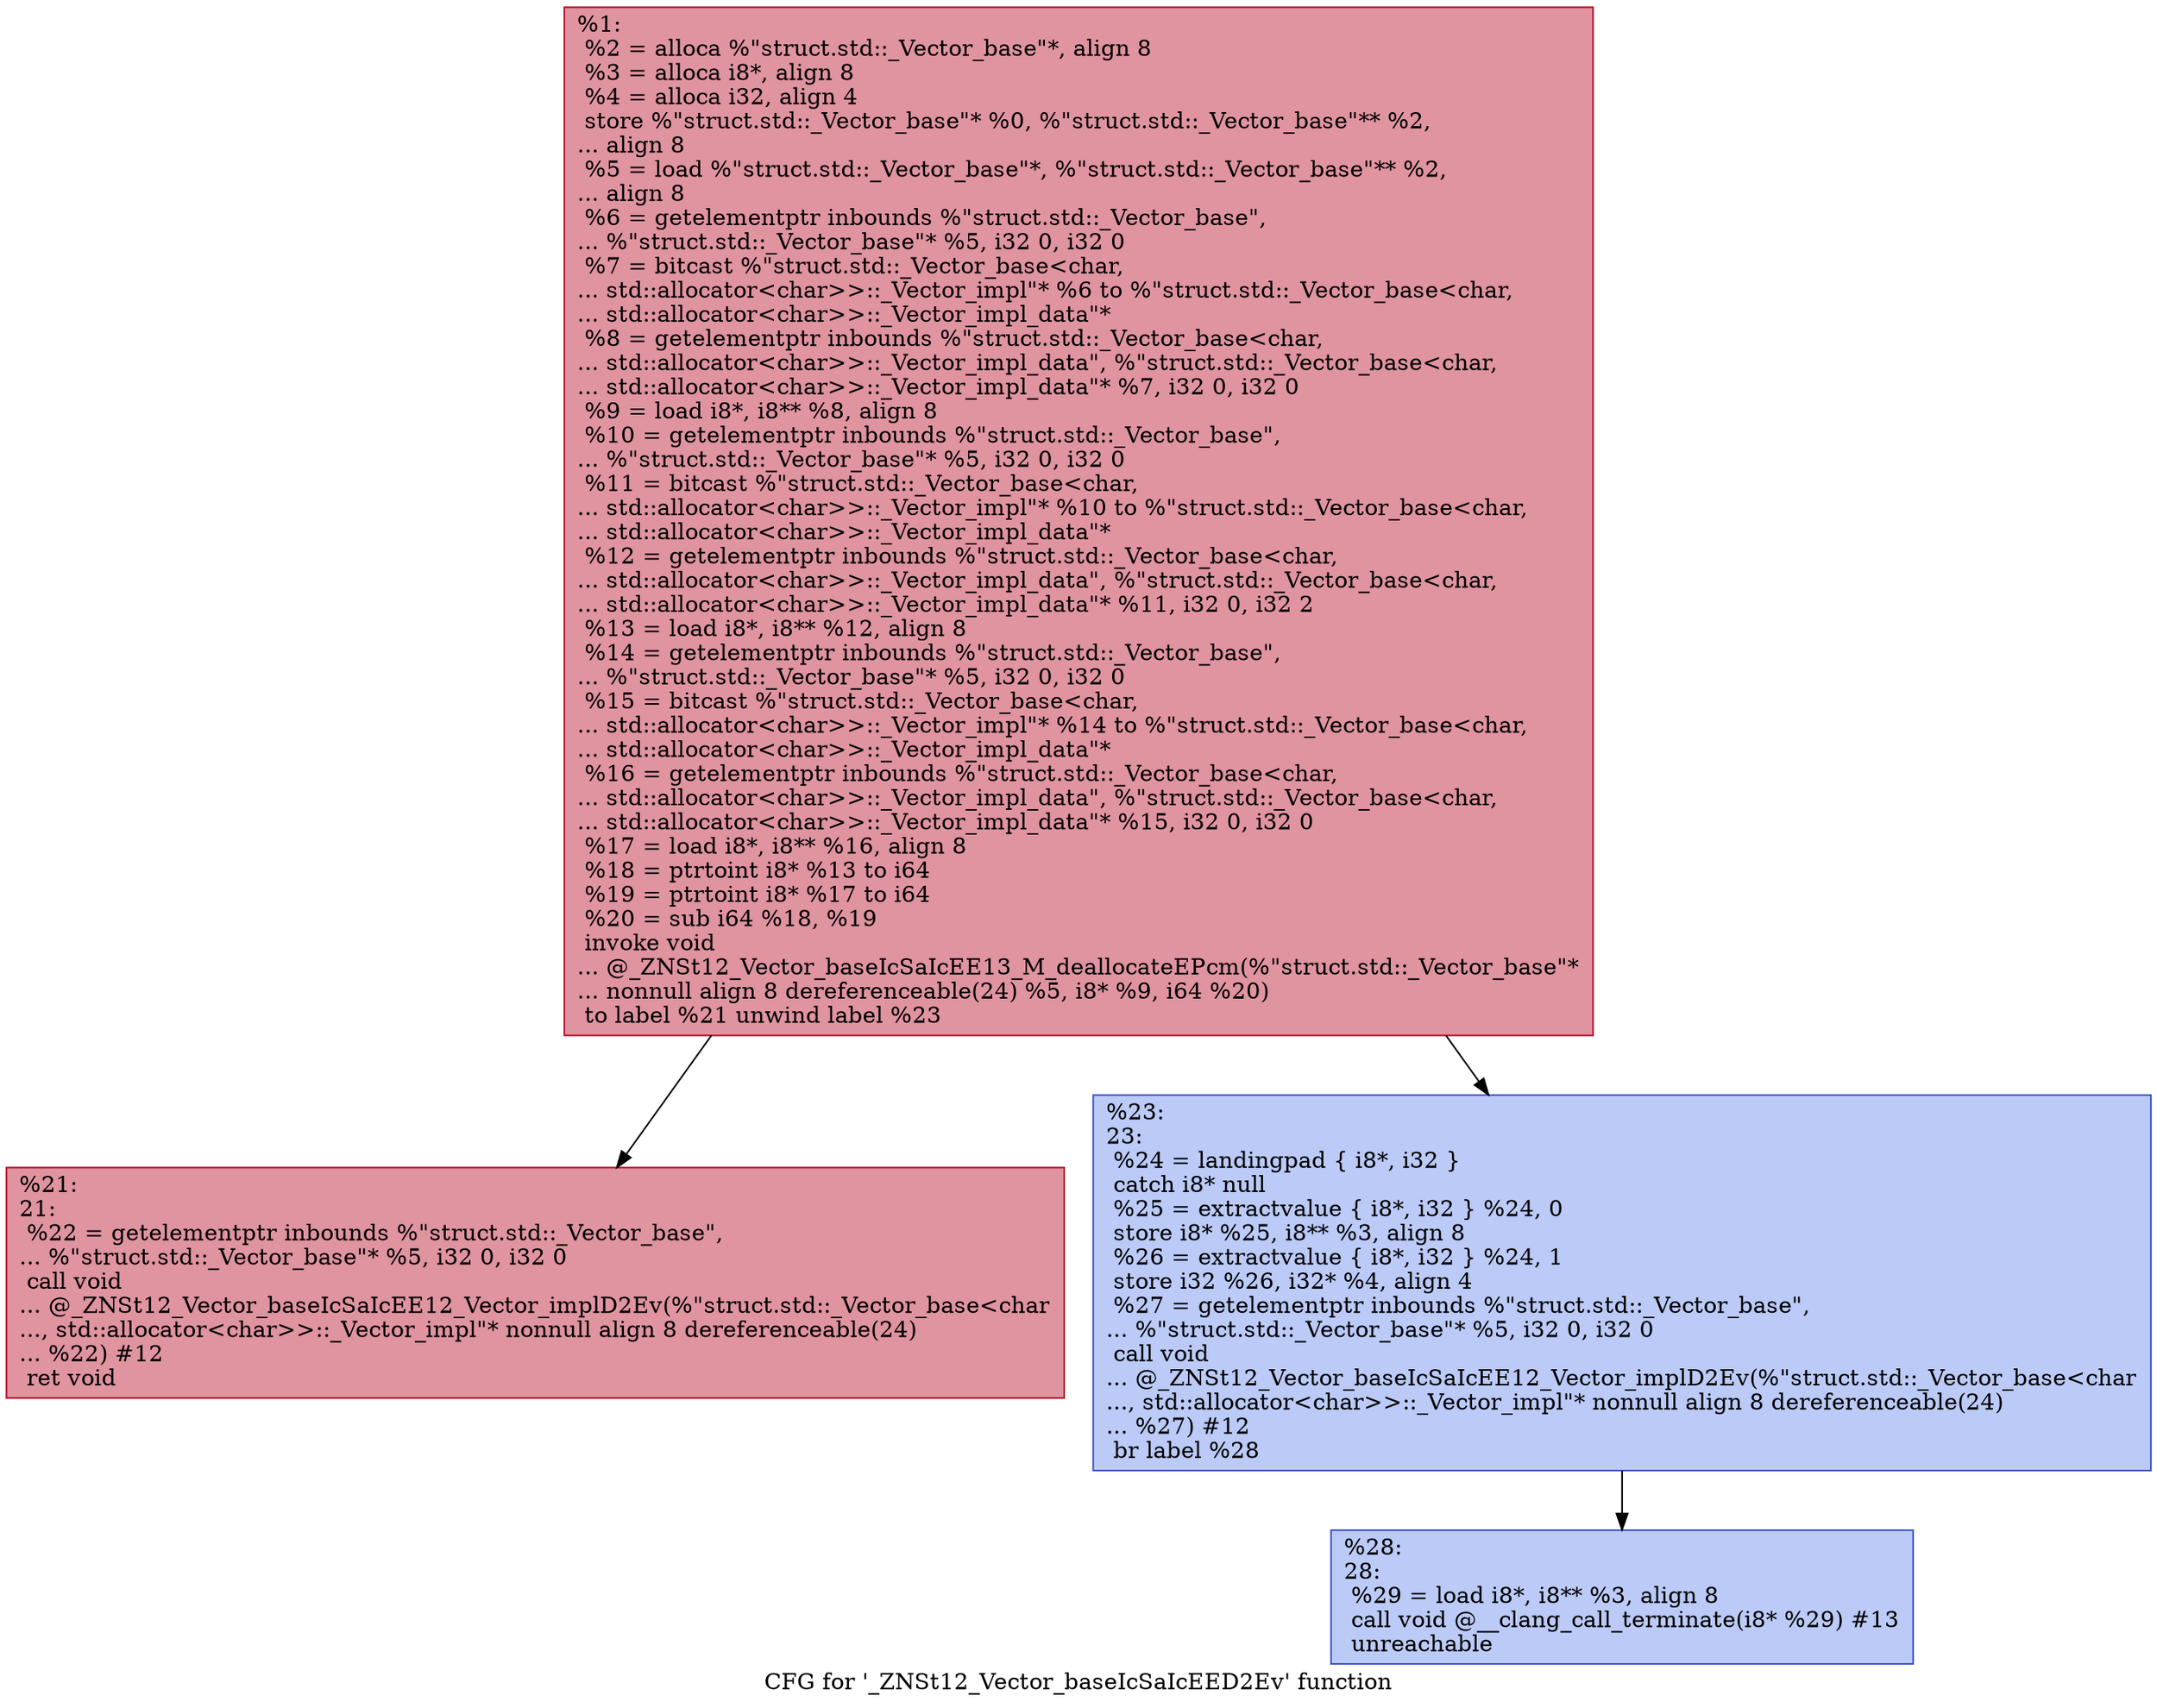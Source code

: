digraph "CFG for '_ZNSt12_Vector_baseIcSaIcEED2Ev' function" {
	label="CFG for '_ZNSt12_Vector_baseIcSaIcEED2Ev' function";

	Node0x560255cc06d0 [shape=record,color="#b70d28ff", style=filled, fillcolor="#b70d2870",label="{%1:\l  %2 = alloca %\"struct.std::_Vector_base\"*, align 8\l  %3 = alloca i8*, align 8\l  %4 = alloca i32, align 4\l  store %\"struct.std::_Vector_base\"* %0, %\"struct.std::_Vector_base\"** %2,\l... align 8\l  %5 = load %\"struct.std::_Vector_base\"*, %\"struct.std::_Vector_base\"** %2,\l... align 8\l  %6 = getelementptr inbounds %\"struct.std::_Vector_base\",\l... %\"struct.std::_Vector_base\"* %5, i32 0, i32 0\l  %7 = bitcast %\"struct.std::_Vector_base\<char,\l... std::allocator\<char\>\>::_Vector_impl\"* %6 to %\"struct.std::_Vector_base\<char,\l... std::allocator\<char\>\>::_Vector_impl_data\"*\l  %8 = getelementptr inbounds %\"struct.std::_Vector_base\<char,\l... std::allocator\<char\>\>::_Vector_impl_data\", %\"struct.std::_Vector_base\<char,\l... std::allocator\<char\>\>::_Vector_impl_data\"* %7, i32 0, i32 0\l  %9 = load i8*, i8** %8, align 8\l  %10 = getelementptr inbounds %\"struct.std::_Vector_base\",\l... %\"struct.std::_Vector_base\"* %5, i32 0, i32 0\l  %11 = bitcast %\"struct.std::_Vector_base\<char,\l... std::allocator\<char\>\>::_Vector_impl\"* %10 to %\"struct.std::_Vector_base\<char,\l... std::allocator\<char\>\>::_Vector_impl_data\"*\l  %12 = getelementptr inbounds %\"struct.std::_Vector_base\<char,\l... std::allocator\<char\>\>::_Vector_impl_data\", %\"struct.std::_Vector_base\<char,\l... std::allocator\<char\>\>::_Vector_impl_data\"* %11, i32 0, i32 2\l  %13 = load i8*, i8** %12, align 8\l  %14 = getelementptr inbounds %\"struct.std::_Vector_base\",\l... %\"struct.std::_Vector_base\"* %5, i32 0, i32 0\l  %15 = bitcast %\"struct.std::_Vector_base\<char,\l... std::allocator\<char\>\>::_Vector_impl\"* %14 to %\"struct.std::_Vector_base\<char,\l... std::allocator\<char\>\>::_Vector_impl_data\"*\l  %16 = getelementptr inbounds %\"struct.std::_Vector_base\<char,\l... std::allocator\<char\>\>::_Vector_impl_data\", %\"struct.std::_Vector_base\<char,\l... std::allocator\<char\>\>::_Vector_impl_data\"* %15, i32 0, i32 0\l  %17 = load i8*, i8** %16, align 8\l  %18 = ptrtoint i8* %13 to i64\l  %19 = ptrtoint i8* %17 to i64\l  %20 = sub i64 %18, %19\l  invoke void\l... @_ZNSt12_Vector_baseIcSaIcEE13_M_deallocateEPcm(%\"struct.std::_Vector_base\"*\l... nonnull align 8 dereferenceable(24) %5, i8* %9, i64 %20)\l          to label %21 unwind label %23\l}"];
	Node0x560255cc06d0 -> Node0x560255cc0870;
	Node0x560255cc06d0 -> Node0x560255cc11c0;
	Node0x560255cc0870 [shape=record,color="#b70d28ff", style=filled, fillcolor="#b70d2870",label="{%21:\l21:                                               \l  %22 = getelementptr inbounds %\"struct.std::_Vector_base\",\l... %\"struct.std::_Vector_base\"* %5, i32 0, i32 0\l  call void\l... @_ZNSt12_Vector_baseIcSaIcEE12_Vector_implD2Ev(%\"struct.std::_Vector_base\<char\l..., std::allocator\<char\>\>::_Vector_impl\"* nonnull align 8 dereferenceable(24)\l... %22) #12\l  ret void\l}"];
	Node0x560255cc11c0 [shape=record,color="#3d50c3ff", style=filled, fillcolor="#6687ed70",label="{%23:\l23:                                               \l  %24 = landingpad \{ i8*, i32 \}\l          catch i8* null\l  %25 = extractvalue \{ i8*, i32 \} %24, 0\l  store i8* %25, i8** %3, align 8\l  %26 = extractvalue \{ i8*, i32 \} %24, 1\l  store i32 %26, i32* %4, align 4\l  %27 = getelementptr inbounds %\"struct.std::_Vector_base\",\l... %\"struct.std::_Vector_base\"* %5, i32 0, i32 0\l  call void\l... @_ZNSt12_Vector_baseIcSaIcEE12_Vector_implD2Ev(%\"struct.std::_Vector_base\<char\l..., std::allocator\<char\>\>::_Vector_impl\"* nonnull align 8 dereferenceable(24)\l... %27) #12\l  br label %28\l}"];
	Node0x560255cc11c0 -> Node0x560255cc23e0;
	Node0x560255cc23e0 [shape=record,color="#3d50c3ff", style=filled, fillcolor="#6687ed70",label="{%28:\l28:                                               \l  %29 = load i8*, i8** %3, align 8\l  call void @__clang_call_terminate(i8* %29) #13\l  unreachable\l}"];
}
